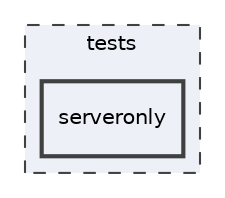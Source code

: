 digraph "tests/serveronly"
{
 // LATEX_PDF_SIZE
  edge [fontname="Helvetica",fontsize="10",labelfontname="Helvetica",labelfontsize="10"];
  node [fontname="Helvetica",fontsize="10",shape=record];
  compound=true
  subgraph clusterdir_59425e443f801f1f2fd8bbe4959a3ccf {
    graph [ bgcolor="#edf0f7", pencolor="grey25", style="filled,dashed,", label="tests", fontname="Helvetica", fontsize="10", URL="dir_59425e443f801f1f2fd8bbe4959a3ccf.html"]
  dir_f609455181c6a57b6b1dd59f46bb10c8 [shape=box, label="serveronly", style="filled,bold,", fillcolor="#edf0f7", color="grey25", URL="dir_f609455181c6a57b6b1dd59f46bb10c8.html"];
  }
}

